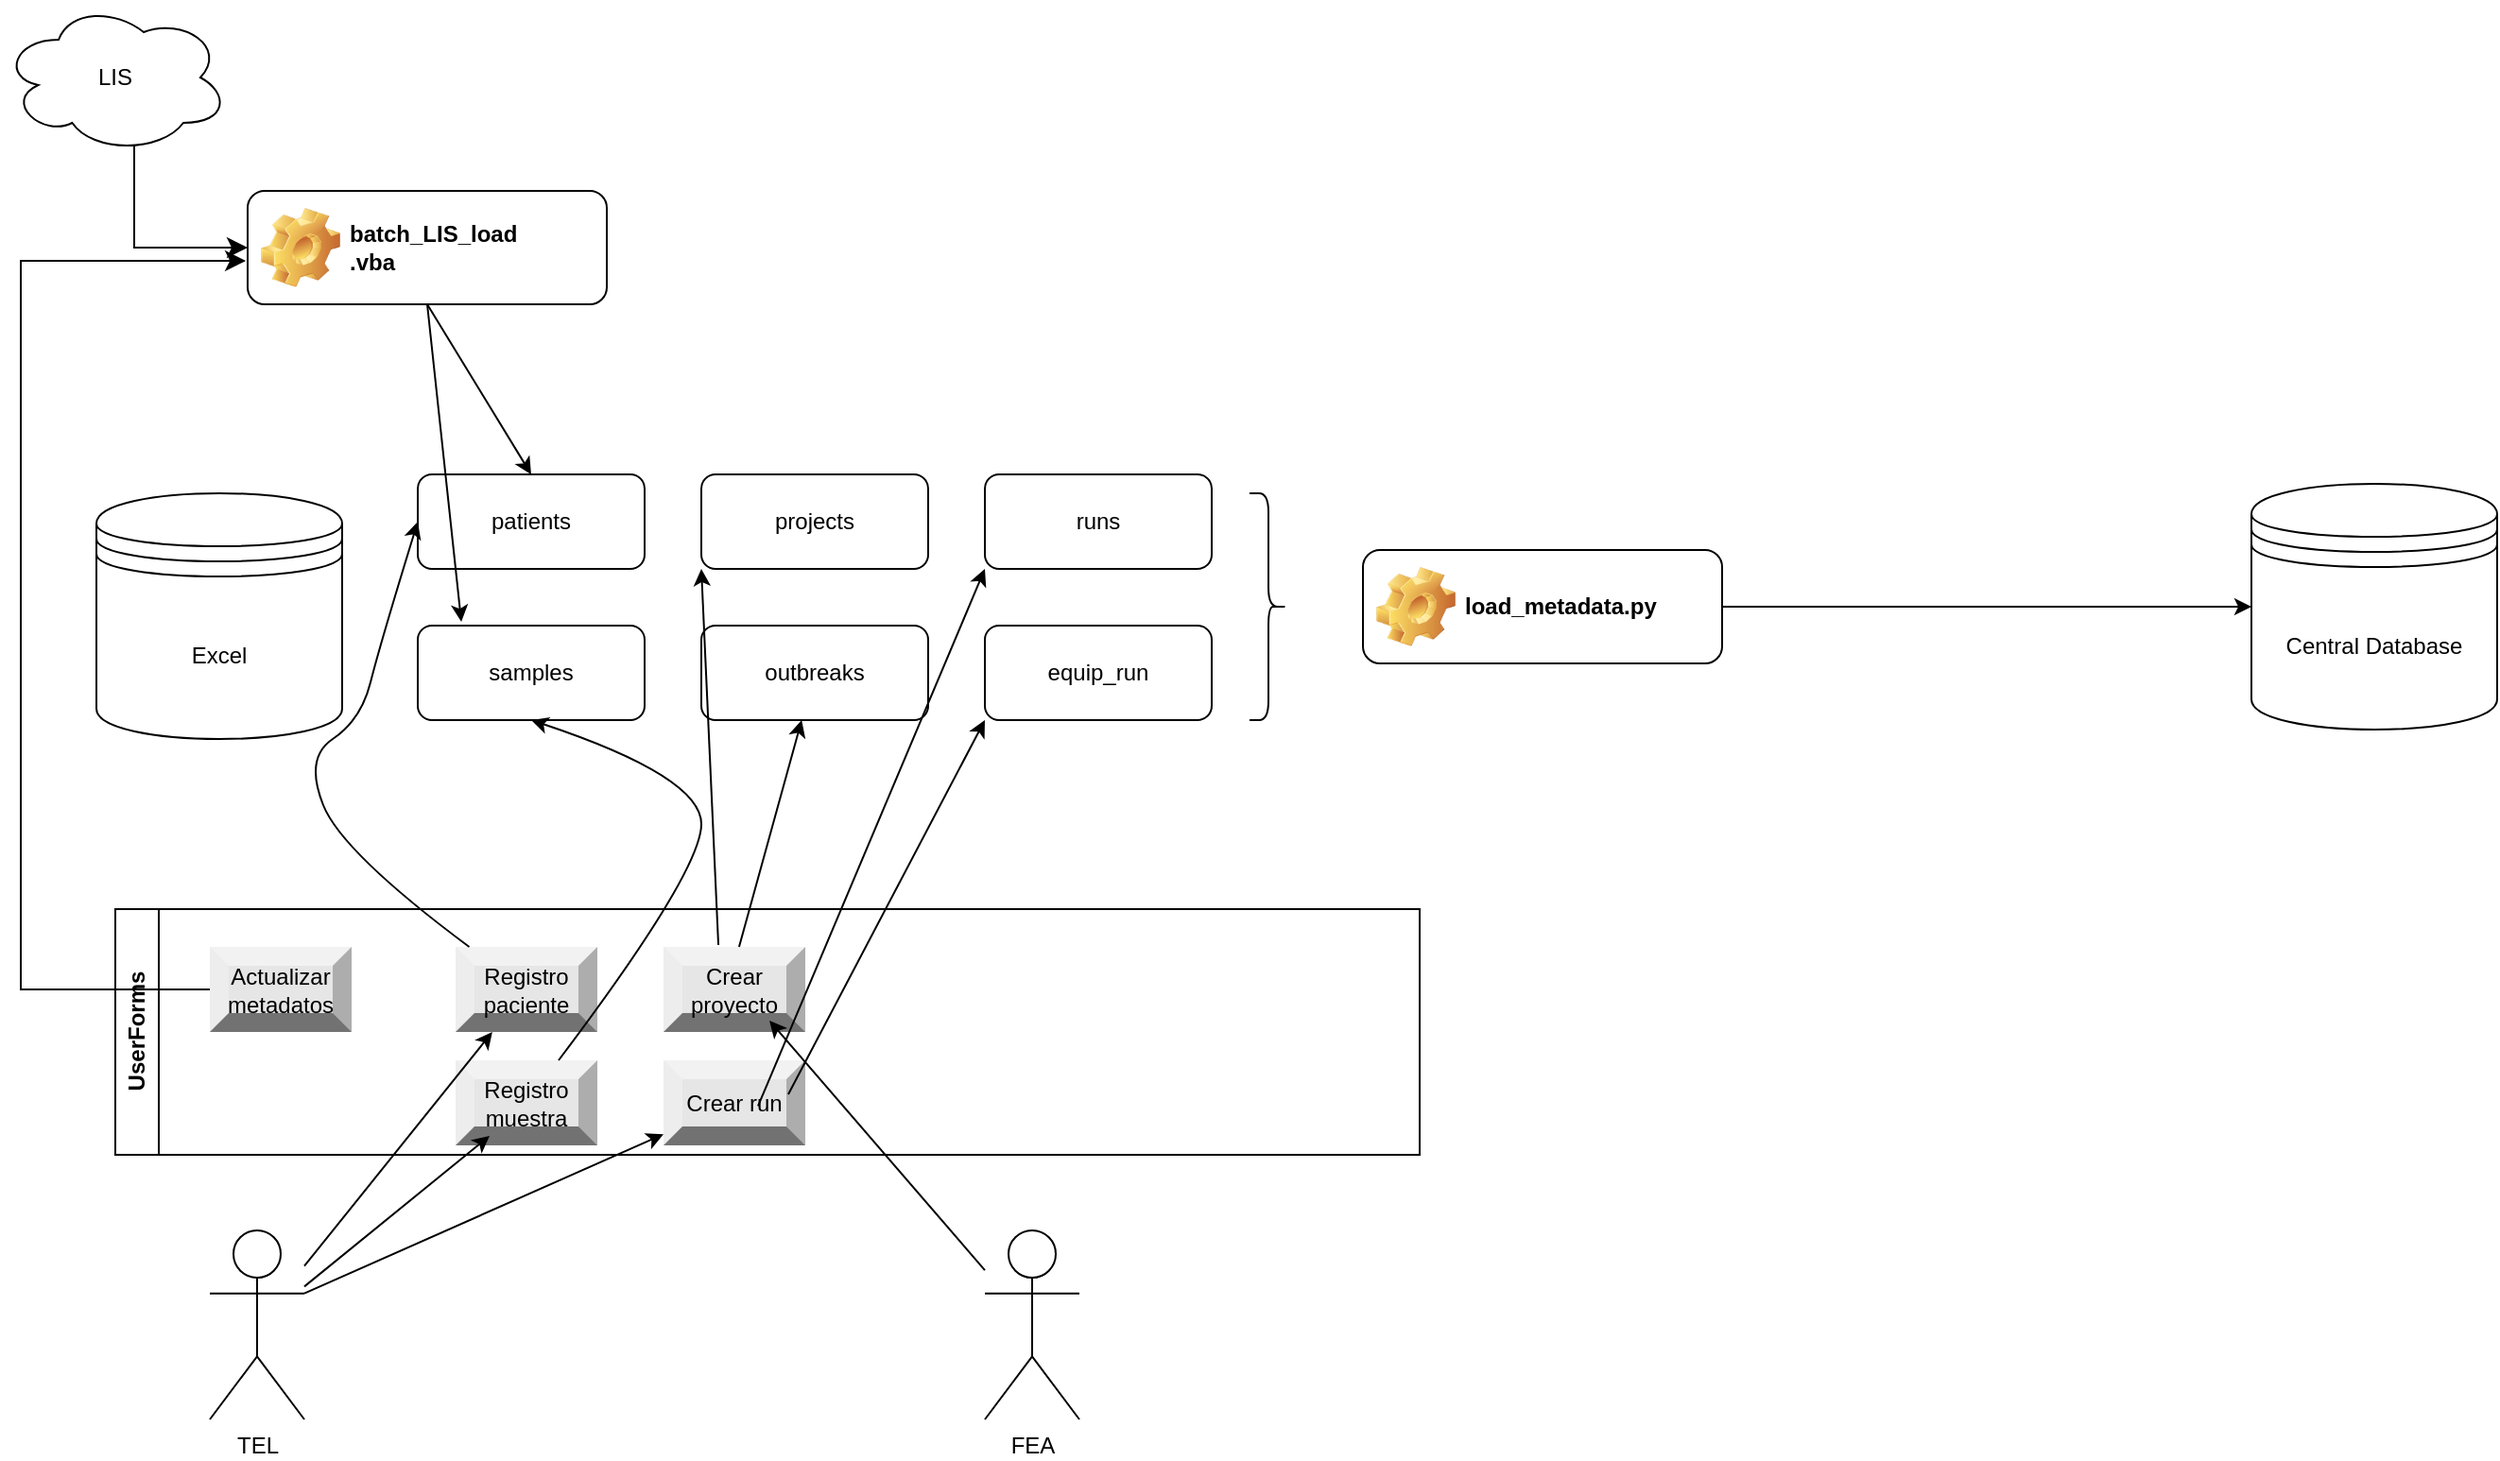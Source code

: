 <mxfile version="20.8.6" type="github">
  <diagram id="8HEv3xitaDsd0GAEz812" name="Page-1">
    <mxGraphModel dx="1362" dy="766" grid="1" gridSize="10" guides="1" tooltips="1" connect="1" arrows="1" fold="1" page="1" pageScale="1" pageWidth="1600" pageHeight="900" math="0" shadow="0">
      <root>
        <mxCell id="0" />
        <mxCell id="1" parent="0" />
        <mxCell id="ShAjAJnpvBwaRblrdbtx-2" value="Excel" style="shape=datastore;whiteSpace=wrap;html=1;" vertex="1" parent="1">
          <mxGeometry x="70" y="280" width="130" height="130" as="geometry" />
        </mxCell>
        <mxCell id="ShAjAJnpvBwaRblrdbtx-3" value="patients" style="rounded=1;whiteSpace=wrap;html=1;" vertex="1" parent="1">
          <mxGeometry x="240" y="270" width="120" height="50" as="geometry" />
        </mxCell>
        <mxCell id="ShAjAJnpvBwaRblrdbtx-4" value="samples" style="rounded=1;whiteSpace=wrap;html=1;" vertex="1" parent="1">
          <mxGeometry x="240" y="350" width="120" height="50" as="geometry" />
        </mxCell>
        <mxCell id="ShAjAJnpvBwaRblrdbtx-5" value="projects" style="rounded=1;whiteSpace=wrap;html=1;" vertex="1" parent="1">
          <mxGeometry x="390" y="270" width="120" height="50" as="geometry" />
        </mxCell>
        <mxCell id="ShAjAJnpvBwaRblrdbtx-6" value="outbreaks" style="rounded=1;whiteSpace=wrap;html=1;" vertex="1" parent="1">
          <mxGeometry x="390" y="350" width="120" height="50" as="geometry" />
        </mxCell>
        <mxCell id="ShAjAJnpvBwaRblrdbtx-7" value="runs" style="rounded=1;whiteSpace=wrap;html=1;" vertex="1" parent="1">
          <mxGeometry x="540" y="270" width="120" height="50" as="geometry" />
        </mxCell>
        <mxCell id="ShAjAJnpvBwaRblrdbtx-8" value="equip_run" style="rounded=1;whiteSpace=wrap;html=1;" vertex="1" parent="1">
          <mxGeometry x="540" y="350" width="120" height="50" as="geometry" />
        </mxCell>
        <mxCell id="ShAjAJnpvBwaRblrdbtx-9" value="LIS" style="ellipse;shape=cloud;whiteSpace=wrap;html=1;" vertex="1" parent="1">
          <mxGeometry x="20" y="20" width="120" height="80" as="geometry" />
        </mxCell>
        <mxCell id="ShAjAJnpvBwaRblrdbtx-10" value="&lt;div&gt;batch_LIS_load&lt;/div&gt;.vba" style="label;whiteSpace=wrap;html=1;image=img/clipart/Gear_128x128.png" vertex="1" parent="1">
          <mxGeometry x="150" y="120" width="190" height="60" as="geometry" />
        </mxCell>
        <mxCell id="ShAjAJnpvBwaRblrdbtx-11" value="" style="endArrow=classic;html=1;rounded=0;exitX=0.5;exitY=1;exitDx=0;exitDy=0;entryX=0.5;entryY=0;entryDx=0;entryDy=0;" edge="1" parent="1" source="ShAjAJnpvBwaRblrdbtx-10" target="ShAjAJnpvBwaRblrdbtx-3">
          <mxGeometry width="50" height="50" relative="1" as="geometry">
            <mxPoint x="550" y="290" as="sourcePoint" />
            <mxPoint x="600" y="240" as="targetPoint" />
          </mxGeometry>
        </mxCell>
        <mxCell id="ShAjAJnpvBwaRblrdbtx-12" value="" style="endArrow=classic;html=1;rounded=0;exitX=0.5;exitY=1;exitDx=0;exitDy=0;entryX=0.192;entryY=-0.04;entryDx=0;entryDy=0;entryPerimeter=0;" edge="1" parent="1" source="ShAjAJnpvBwaRblrdbtx-10" target="ShAjAJnpvBwaRblrdbtx-4">
          <mxGeometry width="50" height="50" relative="1" as="geometry">
            <mxPoint x="245" y="190" as="sourcePoint" />
            <mxPoint x="310" y="280" as="targetPoint" />
          </mxGeometry>
        </mxCell>
        <mxCell id="ShAjAJnpvBwaRblrdbtx-13" value="" style="edgeStyle=elbowEdgeStyle;elbow=horizontal;endArrow=classic;html=1;curved=0;rounded=0;endSize=8;startSize=8;entryX=0;entryY=0.5;entryDx=0;entryDy=0;exitX=0.55;exitY=0.95;exitDx=0;exitDy=0;exitPerimeter=0;" edge="1" parent="1" source="ShAjAJnpvBwaRblrdbtx-9" target="ShAjAJnpvBwaRblrdbtx-10">
          <mxGeometry width="50" height="50" relative="1" as="geometry">
            <mxPoint x="90" y="120" as="sourcePoint" />
            <mxPoint x="250" y="100" as="targetPoint" />
            <Array as="points">
              <mxPoint x="90" y="130" />
            </Array>
          </mxGeometry>
        </mxCell>
        <mxCell id="ShAjAJnpvBwaRblrdbtx-14" value="TEL" style="shape=umlActor;verticalLabelPosition=bottom;verticalAlign=top;html=1;outlineConnect=0;" vertex="1" parent="1">
          <mxGeometry x="130" y="670" width="50" height="100" as="geometry" />
        </mxCell>
        <mxCell id="ShAjAJnpvBwaRblrdbtx-18" value="FEA" style="shape=umlActor;verticalLabelPosition=bottom;verticalAlign=top;html=1;outlineConnect=0;" vertex="1" parent="1">
          <mxGeometry x="540" y="670" width="50" height="100" as="geometry" />
        </mxCell>
        <mxCell id="ShAjAJnpvBwaRblrdbtx-19" value="UserForms" style="swimlane;horizontal=0;whiteSpace=wrap;html=1;" vertex="1" parent="1">
          <mxGeometry x="80" y="500" width="690" height="130" as="geometry" />
        </mxCell>
        <mxCell id="ShAjAJnpvBwaRblrdbtx-20" value="Registro paciente" style="labelPosition=center;verticalLabelPosition=middle;align=center;html=1;shape=mxgraph.basic.shaded_button;dx=10;fillColor=#E6E6E6;strokeColor=none;whiteSpace=wrap;" vertex="1" parent="ShAjAJnpvBwaRblrdbtx-19">
          <mxGeometry x="180" y="20" width="75" height="45" as="geometry" />
        </mxCell>
        <mxCell id="ShAjAJnpvBwaRblrdbtx-21" value="Registro muestra" style="labelPosition=center;verticalLabelPosition=middle;align=center;html=1;shape=mxgraph.basic.shaded_button;dx=10;fillColor=#E6E6E6;strokeColor=none;whiteSpace=wrap;" vertex="1" parent="ShAjAJnpvBwaRblrdbtx-19">
          <mxGeometry x="180" y="80" width="75" height="45" as="geometry" />
        </mxCell>
        <mxCell id="ShAjAJnpvBwaRblrdbtx-22" value="Actualizar metadatos" style="labelPosition=center;verticalLabelPosition=middle;align=center;html=1;shape=mxgraph.basic.shaded_button;dx=10;fillColor=#E6E6E6;strokeColor=none;whiteSpace=wrap;" vertex="1" parent="ShAjAJnpvBwaRblrdbtx-19">
          <mxGeometry x="50" y="20" width="75" height="45" as="geometry" />
        </mxCell>
        <mxCell id="ShAjAJnpvBwaRblrdbtx-32" value="Crear proyecto" style="labelPosition=center;verticalLabelPosition=middle;align=center;html=1;shape=mxgraph.basic.shaded_button;dx=10;fillColor=#E6E6E6;strokeColor=none;whiteSpace=wrap;" vertex="1" parent="ShAjAJnpvBwaRblrdbtx-19">
          <mxGeometry x="290" y="20" width="75" height="45" as="geometry" />
        </mxCell>
        <mxCell id="ShAjAJnpvBwaRblrdbtx-34" value="Crear run" style="labelPosition=center;verticalLabelPosition=middle;align=center;html=1;shape=mxgraph.basic.shaded_button;dx=10;fillColor=#E6E6E6;strokeColor=none;whiteSpace=wrap;" vertex="1" parent="ShAjAJnpvBwaRblrdbtx-19">
          <mxGeometry x="290" y="80" width="75" height="45" as="geometry" />
        </mxCell>
        <mxCell id="ShAjAJnpvBwaRblrdbtx-38" value="" style="endArrow=classic;html=1;rounded=0;exitX=1;exitY=0.333;exitDx=0;exitDy=0;exitPerimeter=0;entryX=0;entryY=1;entryDx=0;entryDy=0;" edge="1" parent="ShAjAJnpvBwaRblrdbtx-19" target="ShAjAJnpvBwaRblrdbtx-7">
          <mxGeometry width="50" height="50" relative="1" as="geometry">
            <mxPoint x="340" y="104.213" as="sourcePoint" />
            <mxPoint x="530" y="20.001" as="targetPoint" />
          </mxGeometry>
        </mxCell>
        <mxCell id="ShAjAJnpvBwaRblrdbtx-23" value="" style="edgeStyle=elbowEdgeStyle;elbow=horizontal;endArrow=classic;html=1;curved=0;rounded=0;endSize=8;startSize=8;entryX=-0.005;entryY=0.617;entryDx=0;entryDy=0;entryPerimeter=0;" edge="1" parent="1" source="ShAjAJnpvBwaRblrdbtx-22" target="ShAjAJnpvBwaRblrdbtx-10">
          <mxGeometry width="50" height="50" relative="1" as="geometry">
            <mxPoint x="550" y="440" as="sourcePoint" />
            <mxPoint x="600" y="390" as="targetPoint" />
            <Array as="points">
              <mxPoint x="30" y="310" />
            </Array>
          </mxGeometry>
        </mxCell>
        <mxCell id="ShAjAJnpvBwaRblrdbtx-26" value="" style="endArrow=classic;html=1;rounded=0;" edge="1" parent="1" source="ShAjAJnpvBwaRblrdbtx-14" target="ShAjAJnpvBwaRblrdbtx-20">
          <mxGeometry width="50" height="50" relative="1" as="geometry">
            <mxPoint x="550" y="440" as="sourcePoint" />
            <mxPoint x="600" y="390" as="targetPoint" />
          </mxGeometry>
        </mxCell>
        <mxCell id="ShAjAJnpvBwaRblrdbtx-27" value="" style="endArrow=classic;html=1;rounded=0;entryX=0.24;entryY=0.889;entryDx=0;entryDy=0;entryPerimeter=0;" edge="1" parent="1" source="ShAjAJnpvBwaRblrdbtx-14" target="ShAjAJnpvBwaRblrdbtx-21">
          <mxGeometry width="50" height="50" relative="1" as="geometry">
            <mxPoint x="165" y="680" as="sourcePoint" />
            <mxPoint x="282.353" y="575" as="targetPoint" />
          </mxGeometry>
        </mxCell>
        <mxCell id="ShAjAJnpvBwaRblrdbtx-30" value="" style="curved=1;endArrow=classic;html=1;rounded=0;entryX=0;entryY=0.5;entryDx=0;entryDy=0;" edge="1" parent="1" source="ShAjAJnpvBwaRblrdbtx-20" target="ShAjAJnpvBwaRblrdbtx-3">
          <mxGeometry width="50" height="50" relative="1" as="geometry">
            <mxPoint x="550" y="440" as="sourcePoint" />
            <mxPoint x="600" y="390" as="targetPoint" />
            <Array as="points">
              <mxPoint x="200" y="470" />
              <mxPoint x="180" y="420" />
              <mxPoint x="210" y="400" />
              <mxPoint x="220" y="360" />
            </Array>
          </mxGeometry>
        </mxCell>
        <mxCell id="ShAjAJnpvBwaRblrdbtx-31" value="" style="curved=1;endArrow=classic;html=1;rounded=0;entryX=0.5;entryY=1;entryDx=0;entryDy=0;" edge="1" parent="1" source="ShAjAJnpvBwaRblrdbtx-21" target="ShAjAJnpvBwaRblrdbtx-4">
          <mxGeometry width="50" height="50" relative="1" as="geometry">
            <mxPoint x="550" y="440" as="sourcePoint" />
            <mxPoint x="600" y="390" as="targetPoint" />
            <Array as="points">
              <mxPoint x="390" y="480" />
              <mxPoint x="390" y="430" />
            </Array>
          </mxGeometry>
        </mxCell>
        <mxCell id="ShAjAJnpvBwaRblrdbtx-33" value="" style="endArrow=classic;html=1;rounded=0;entryX=0.747;entryY=0.867;entryDx=0;entryDy=0;entryPerimeter=0;" edge="1" parent="1" source="ShAjAJnpvBwaRblrdbtx-18" target="ShAjAJnpvBwaRblrdbtx-32">
          <mxGeometry width="50" height="50" relative="1" as="geometry">
            <mxPoint x="175" y="690" as="sourcePoint" />
            <mxPoint x="288" y="630.005" as="targetPoint" />
          </mxGeometry>
        </mxCell>
        <mxCell id="ShAjAJnpvBwaRblrdbtx-35" value="" style="endArrow=classic;html=1;rounded=0;exitX=1;exitY=0.333;exitDx=0;exitDy=0;exitPerimeter=0;" edge="1" parent="1" source="ShAjAJnpvBwaRblrdbtx-14" target="ShAjAJnpvBwaRblrdbtx-34">
          <mxGeometry width="50" height="50" relative="1" as="geometry">
            <mxPoint x="190" y="709.676" as="sourcePoint" />
            <mxPoint x="288" y="630.005" as="targetPoint" />
          </mxGeometry>
        </mxCell>
        <mxCell id="ShAjAJnpvBwaRblrdbtx-36" value="" style="endArrow=classic;html=1;rounded=0;entryX=0;entryY=1;entryDx=0;entryDy=0;exitX=0.387;exitY=-0.022;exitDx=0;exitDy=0;exitPerimeter=0;" edge="1" parent="1" source="ShAjAJnpvBwaRblrdbtx-32" target="ShAjAJnpvBwaRblrdbtx-5">
          <mxGeometry width="50" height="50" relative="1" as="geometry">
            <mxPoint x="410" y="510" as="sourcePoint" />
            <mxPoint x="436.025" y="569.015" as="targetPoint" />
          </mxGeometry>
        </mxCell>
        <mxCell id="ShAjAJnpvBwaRblrdbtx-37" value="" style="endArrow=classic;html=1;rounded=0;exitX=0.533;exitY=0;exitDx=0;exitDy=0;exitPerimeter=0;" edge="1" parent="1" source="ShAjAJnpvBwaRblrdbtx-32" target="ShAjAJnpvBwaRblrdbtx-6">
          <mxGeometry width="50" height="50" relative="1" as="geometry">
            <mxPoint x="413" y="540.98" as="sourcePoint" />
            <mxPoint x="400" y="330" as="targetPoint" />
          </mxGeometry>
        </mxCell>
        <mxCell id="ShAjAJnpvBwaRblrdbtx-39" value="" style="endArrow=classic;html=1;rounded=0;exitX=0.88;exitY=0.4;exitDx=0;exitDy=0;exitPerimeter=0;entryX=0;entryY=1;entryDx=0;entryDy=0;" edge="1" parent="1" source="ShAjAJnpvBwaRblrdbtx-34" target="ShAjAJnpvBwaRblrdbtx-8">
          <mxGeometry width="50" height="50" relative="1" as="geometry">
            <mxPoint x="430" y="614.213" as="sourcePoint" />
            <mxPoint x="550" y="330" as="targetPoint" />
          </mxGeometry>
        </mxCell>
        <mxCell id="ShAjAJnpvBwaRblrdbtx-40" value="" style="shape=curlyBracket;whiteSpace=wrap;html=1;rounded=1;flipH=1;labelPosition=right;verticalLabelPosition=middle;align=left;verticalAlign=middle;" vertex="1" parent="1">
          <mxGeometry x="680" y="280" width="20" height="120" as="geometry" />
        </mxCell>
        <mxCell id="ShAjAJnpvBwaRblrdbtx-41" value="load_metadata.py" style="label;whiteSpace=wrap;html=1;image=img/clipart/Gear_128x128.png" vertex="1" parent="1">
          <mxGeometry x="740" y="310" width="190" height="60" as="geometry" />
        </mxCell>
        <mxCell id="ShAjAJnpvBwaRblrdbtx-42" value="Central Database" style="shape=datastore;whiteSpace=wrap;html=1;" vertex="1" parent="1">
          <mxGeometry x="1210" y="275" width="130" height="130" as="geometry" />
        </mxCell>
        <mxCell id="ShAjAJnpvBwaRblrdbtx-43" value="" style="endArrow=classic;html=1;rounded=0;exitX=1;exitY=0.5;exitDx=0;exitDy=0;entryX=0;entryY=0.5;entryDx=0;entryDy=0;" edge="1" parent="1" source="ShAjAJnpvBwaRblrdbtx-41" target="ShAjAJnpvBwaRblrdbtx-42">
          <mxGeometry width="50" height="50" relative="1" as="geometry">
            <mxPoint x="446" y="608" as="sourcePoint" />
            <mxPoint x="550" y="410" as="targetPoint" />
          </mxGeometry>
        </mxCell>
      </root>
    </mxGraphModel>
  </diagram>
</mxfile>
